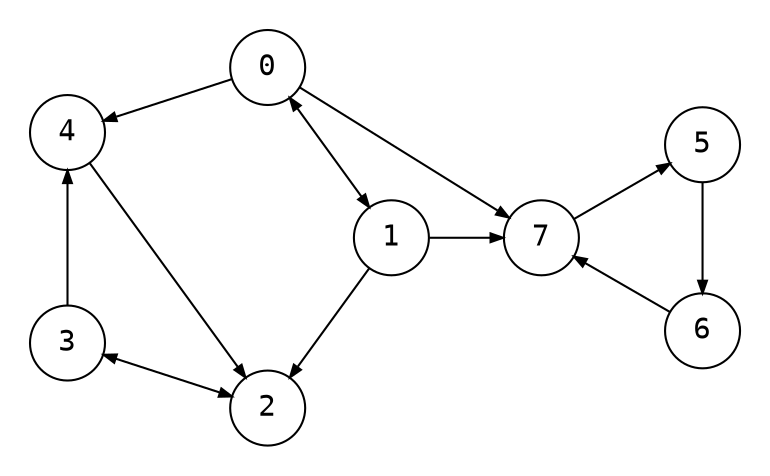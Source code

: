 digraph {
    node [shape=circle, fontname="monospace"];
    edge [arrowsize=0.6, fontname="monospace"];
    layout=circo;
    pad=0.2;

    0, 1, 2, 3, 4, 5, 6, 7;

    0 -> 1 [dir=both];
    0 -> {4, 7};
    1 -> {2, 7};
    2 -> 3 [dir=both];
    3 -> {4};
    4 -> {2};
    5 -> {6};
    6 -> {7};
    7 -> {5};
}